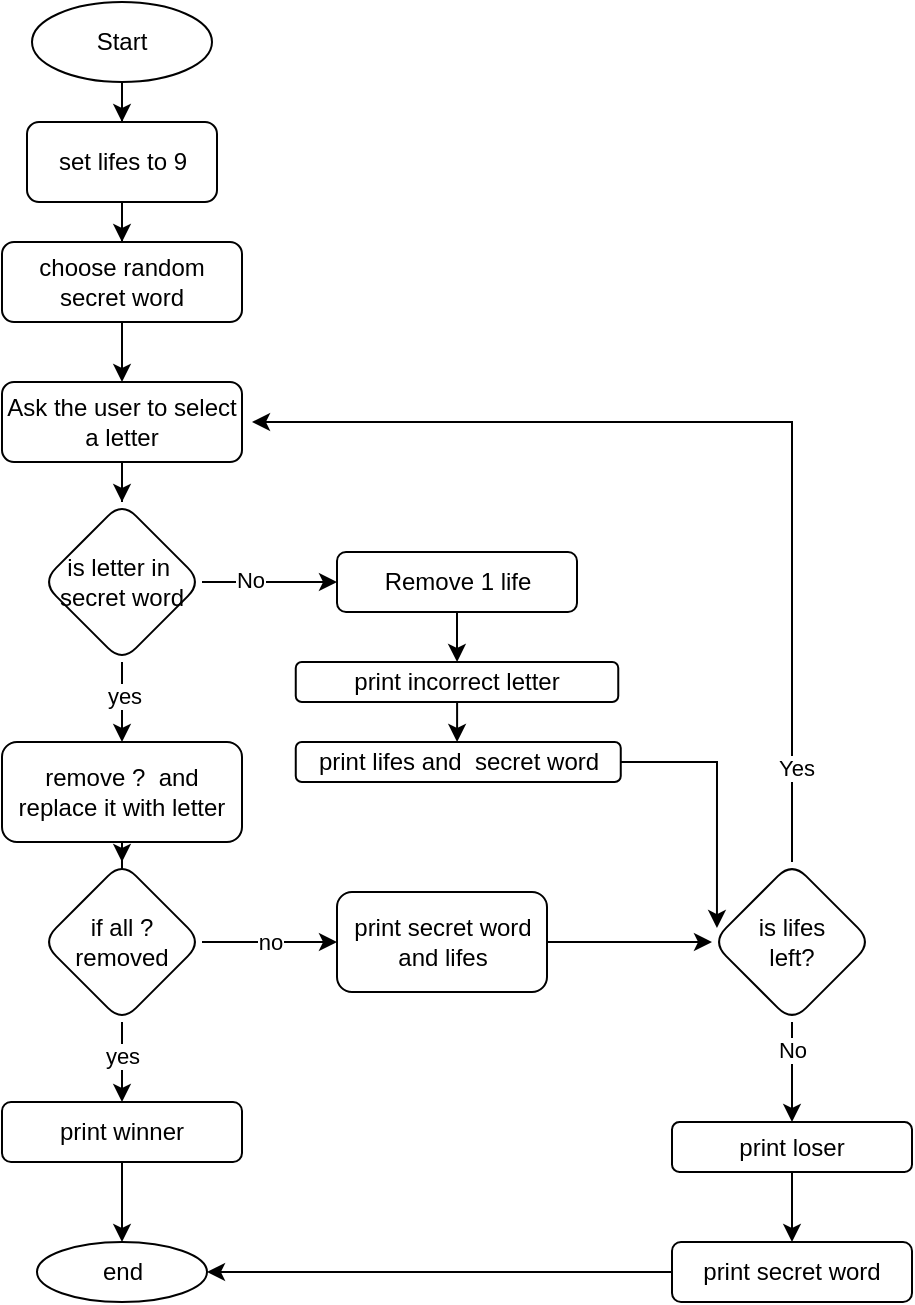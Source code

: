 <mxfile version="18.0.1" type="device"><diagram id="C5RBs43oDa-KdzZeNtuy" name="Page-1"><mxGraphModel dx="1720" dy="1151" grid="1" gridSize="10" guides="1" tooltips="1" connect="1" arrows="1" fold="1" page="1" pageScale="1" pageWidth="827" pageHeight="1169" math="0" shadow="0"><root><mxCell id="WIyWlLk6GJQsqaUBKTNV-0"/><mxCell id="WIyWlLk6GJQsqaUBKTNV-1" parent="WIyWlLk6GJQsqaUBKTNV-0"/><mxCell id="fChVV_dcmJsp1G1CorFX-3" value="" style="edgeStyle=orthogonalEdgeStyle;rounded=0;orthogonalLoop=1;jettySize=auto;html=1;" edge="1" parent="WIyWlLk6GJQsqaUBKTNV-1" source="fChVV_dcmJsp1G1CorFX-0" target="fChVV_dcmJsp1G1CorFX-2"><mxGeometry relative="1" as="geometry"/></mxCell><mxCell id="fChVV_dcmJsp1G1CorFX-0" value="Start" style="ellipse;whiteSpace=wrap;html=1;rounded=1;glass=0;strokeWidth=1;shadow=0;" vertex="1" parent="WIyWlLk6GJQsqaUBKTNV-1"><mxGeometry x="265" y="140" width="90" height="40" as="geometry"/></mxCell><mxCell id="fChVV_dcmJsp1G1CorFX-5" value="" style="edgeStyle=orthogonalEdgeStyle;rounded=0;orthogonalLoop=1;jettySize=auto;html=1;" edge="1" parent="WIyWlLk6GJQsqaUBKTNV-1" source="fChVV_dcmJsp1G1CorFX-2" target="fChVV_dcmJsp1G1CorFX-4"><mxGeometry relative="1" as="geometry"/></mxCell><mxCell id="fChVV_dcmJsp1G1CorFX-2" value="set lifes to 9" style="whiteSpace=wrap;html=1;rounded=1;glass=0;strokeWidth=1;shadow=0;" vertex="1" parent="WIyWlLk6GJQsqaUBKTNV-1"><mxGeometry x="262.5" y="200" width="95" height="40" as="geometry"/></mxCell><mxCell id="fChVV_dcmJsp1G1CorFX-7" value="" style="edgeStyle=orthogonalEdgeStyle;rounded=0;orthogonalLoop=1;jettySize=auto;html=1;" edge="1" parent="WIyWlLk6GJQsqaUBKTNV-1" source="fChVV_dcmJsp1G1CorFX-4" target="fChVV_dcmJsp1G1CorFX-6"><mxGeometry relative="1" as="geometry"/></mxCell><mxCell id="fChVV_dcmJsp1G1CorFX-4" value="choose random secret word" style="whiteSpace=wrap;html=1;rounded=1;glass=0;strokeWidth=1;shadow=0;" vertex="1" parent="WIyWlLk6GJQsqaUBKTNV-1"><mxGeometry x="250" y="260" width="120" height="40" as="geometry"/></mxCell><mxCell id="fChVV_dcmJsp1G1CorFX-9" value="" style="edgeStyle=orthogonalEdgeStyle;rounded=0;orthogonalLoop=1;jettySize=auto;html=1;" edge="1" parent="WIyWlLk6GJQsqaUBKTNV-1" source="fChVV_dcmJsp1G1CorFX-6" target="fChVV_dcmJsp1G1CorFX-8"><mxGeometry relative="1" as="geometry"/></mxCell><mxCell id="fChVV_dcmJsp1G1CorFX-6" value="Ask the user to select a letter" style="whiteSpace=wrap;html=1;rounded=1;glass=0;strokeWidth=1;shadow=0;" vertex="1" parent="WIyWlLk6GJQsqaUBKTNV-1"><mxGeometry x="250" y="330" width="120" height="40" as="geometry"/></mxCell><mxCell id="fChVV_dcmJsp1G1CorFX-11" value="" style="edgeStyle=orthogonalEdgeStyle;rounded=0;orthogonalLoop=1;jettySize=auto;html=1;" edge="1" parent="WIyWlLk6GJQsqaUBKTNV-1" source="fChVV_dcmJsp1G1CorFX-8" target="fChVV_dcmJsp1G1CorFX-10"><mxGeometry relative="1" as="geometry"/></mxCell><mxCell id="fChVV_dcmJsp1G1CorFX-22" value="yes" style="edgeLabel;html=1;align=center;verticalAlign=middle;resizable=0;points=[];" vertex="1" connectable="0" parent="fChVV_dcmJsp1G1CorFX-11"><mxGeometry x="-0.14" y="1" relative="1" as="geometry"><mxPoint as="offset"/></mxGeometry></mxCell><mxCell id="fChVV_dcmJsp1G1CorFX-28" value="" style="edgeStyle=orthogonalEdgeStyle;rounded=0;orthogonalLoop=1;jettySize=auto;html=1;" edge="1" parent="WIyWlLk6GJQsqaUBKTNV-1" source="fChVV_dcmJsp1G1CorFX-8" target="fChVV_dcmJsp1G1CorFX-27"><mxGeometry relative="1" as="geometry"/></mxCell><mxCell id="fChVV_dcmJsp1G1CorFX-38" value="No" style="edgeLabel;html=1;align=center;verticalAlign=middle;resizable=0;points=[];" vertex="1" connectable="0" parent="fChVV_dcmJsp1G1CorFX-28"><mxGeometry x="-0.317" y="1" relative="1" as="geometry"><mxPoint x="1" as="offset"/></mxGeometry></mxCell><mxCell id="fChVV_dcmJsp1G1CorFX-8" value="is letter in&amp;nbsp; secret word" style="rhombus;whiteSpace=wrap;html=1;rounded=1;glass=0;strokeWidth=1;shadow=0;" vertex="1" parent="WIyWlLk6GJQsqaUBKTNV-1"><mxGeometry x="270" y="390" width="80" height="80" as="geometry"/></mxCell><mxCell id="fChVV_dcmJsp1G1CorFX-13" value="" style="edgeStyle=orthogonalEdgeStyle;rounded=0;orthogonalLoop=1;jettySize=auto;html=1;" edge="1" parent="WIyWlLk6GJQsqaUBKTNV-1" source="fChVV_dcmJsp1G1CorFX-10" target="fChVV_dcmJsp1G1CorFX-12"><mxGeometry relative="1" as="geometry"/></mxCell><mxCell id="fChVV_dcmJsp1G1CorFX-10" value="remove ?&amp;nbsp; and replace it with letter" style="whiteSpace=wrap;html=1;rounded=1;glass=0;strokeWidth=1;shadow=0;" vertex="1" parent="WIyWlLk6GJQsqaUBKTNV-1"><mxGeometry x="250" y="510" width="120" height="50" as="geometry"/></mxCell><mxCell id="fChVV_dcmJsp1G1CorFX-15" value="" style="edgeStyle=orthogonalEdgeStyle;rounded=0;orthogonalLoop=1;jettySize=auto;html=1;" edge="1" parent="WIyWlLk6GJQsqaUBKTNV-1" source="fChVV_dcmJsp1G1CorFX-12" target="fChVV_dcmJsp1G1CorFX-14"><mxGeometry relative="1" as="geometry"/></mxCell><mxCell id="fChVV_dcmJsp1G1CorFX-20" value="yes" style="edgeLabel;html=1;align=center;verticalAlign=middle;resizable=0;points=[];" vertex="1" connectable="0" parent="fChVV_dcmJsp1G1CorFX-15"><mxGeometry x="-0.15" relative="1" as="geometry"><mxPoint as="offset"/></mxGeometry></mxCell><mxCell id="fChVV_dcmJsp1G1CorFX-34" value="no" style="edgeStyle=orthogonalEdgeStyle;rounded=0;orthogonalLoop=1;jettySize=auto;html=1;" edge="1" parent="WIyWlLk6GJQsqaUBKTNV-1" source="fChVV_dcmJsp1G1CorFX-12" target="fChVV_dcmJsp1G1CorFX-33"><mxGeometry relative="1" as="geometry"/></mxCell><mxCell id="fChVV_dcmJsp1G1CorFX-12" value="if all ? removed" style="rhombus;whiteSpace=wrap;html=1;rounded=1;glass=0;strokeWidth=1;shadow=0;" vertex="1" parent="WIyWlLk6GJQsqaUBKTNV-1"><mxGeometry x="270" y="570" width="80" height="80" as="geometry"/></mxCell><mxCell id="fChVV_dcmJsp1G1CorFX-17" value="" style="edgeStyle=orthogonalEdgeStyle;rounded=0;orthogonalLoop=1;jettySize=auto;html=1;" edge="1" parent="WIyWlLk6GJQsqaUBKTNV-1" source="fChVV_dcmJsp1G1CorFX-14" target="fChVV_dcmJsp1G1CorFX-16"><mxGeometry relative="1" as="geometry"/></mxCell><mxCell id="fChVV_dcmJsp1G1CorFX-14" value="print winner" style="whiteSpace=wrap;html=1;rounded=1;glass=0;strokeWidth=1;shadow=0;" vertex="1" parent="WIyWlLk6GJQsqaUBKTNV-1"><mxGeometry x="250" y="690" width="120" height="30" as="geometry"/></mxCell><mxCell id="fChVV_dcmJsp1G1CorFX-16" value="end" style="ellipse;whiteSpace=wrap;html=1;rounded=1;glass=0;strokeWidth=1;shadow=0;" vertex="1" parent="WIyWlLk6GJQsqaUBKTNV-1"><mxGeometry x="267.5" y="760" width="85" height="30" as="geometry"/></mxCell><mxCell id="fChVV_dcmJsp1G1CorFX-30" value="" style="edgeStyle=orthogonalEdgeStyle;rounded=0;orthogonalLoop=1;jettySize=auto;html=1;" edge="1" parent="WIyWlLk6GJQsqaUBKTNV-1" source="fChVV_dcmJsp1G1CorFX-27" target="fChVV_dcmJsp1G1CorFX-29"><mxGeometry relative="1" as="geometry"/></mxCell><mxCell id="fChVV_dcmJsp1G1CorFX-27" value="Remove 1 life" style="whiteSpace=wrap;html=1;rounded=1;glass=0;strokeWidth=1;shadow=0;" vertex="1" parent="WIyWlLk6GJQsqaUBKTNV-1"><mxGeometry x="417.5" y="415" width="120" height="30" as="geometry"/></mxCell><mxCell id="fChVV_dcmJsp1G1CorFX-32" value="" style="edgeStyle=orthogonalEdgeStyle;rounded=0;orthogonalLoop=1;jettySize=auto;html=1;" edge="1" parent="WIyWlLk6GJQsqaUBKTNV-1" source="fChVV_dcmJsp1G1CorFX-29" target="fChVV_dcmJsp1G1CorFX-31"><mxGeometry relative="1" as="geometry"/></mxCell><mxCell id="fChVV_dcmJsp1G1CorFX-29" value="print incorrect letter" style="whiteSpace=wrap;html=1;rounded=1;glass=0;strokeWidth=1;shadow=0;" vertex="1" parent="WIyWlLk6GJQsqaUBKTNV-1"><mxGeometry x="396.88" y="470" width="161.25" height="20" as="geometry"/></mxCell><mxCell id="fChVV_dcmJsp1G1CorFX-63" style="edgeStyle=orthogonalEdgeStyle;rounded=0;orthogonalLoop=1;jettySize=auto;html=1;entryX=0.031;entryY=0.413;entryDx=0;entryDy=0;entryPerimeter=0;" edge="1" parent="WIyWlLk6GJQsqaUBKTNV-1" source="fChVV_dcmJsp1G1CorFX-31" target="fChVV_dcmJsp1G1CorFX-35"><mxGeometry relative="1" as="geometry"/></mxCell><mxCell id="fChVV_dcmJsp1G1CorFX-31" value="print lifes and&amp;nbsp; secret word" style="whiteSpace=wrap;html=1;rounded=1;glass=0;strokeWidth=1;shadow=0;" vertex="1" parent="WIyWlLk6GJQsqaUBKTNV-1"><mxGeometry x="396.88" y="510" width="162.5" height="20" as="geometry"/></mxCell><mxCell id="fChVV_dcmJsp1G1CorFX-36" value="" style="edgeStyle=orthogonalEdgeStyle;rounded=0;orthogonalLoop=1;jettySize=auto;html=1;" edge="1" parent="WIyWlLk6GJQsqaUBKTNV-1" source="fChVV_dcmJsp1G1CorFX-33" target="fChVV_dcmJsp1G1CorFX-35"><mxGeometry relative="1" as="geometry"/></mxCell><mxCell id="fChVV_dcmJsp1G1CorFX-33" value="print secret word and lifes" style="whiteSpace=wrap;html=1;rounded=1;glass=0;strokeWidth=1;shadow=0;" vertex="1" parent="WIyWlLk6GJQsqaUBKTNV-1"><mxGeometry x="417.5" y="585" width="105" height="50" as="geometry"/></mxCell><mxCell id="fChVV_dcmJsp1G1CorFX-48" value="" style="edgeStyle=orthogonalEdgeStyle;rounded=0;orthogonalLoop=1;jettySize=auto;html=1;" edge="1" parent="WIyWlLk6GJQsqaUBKTNV-1" source="fChVV_dcmJsp1G1CorFX-35" target="fChVV_dcmJsp1G1CorFX-47"><mxGeometry relative="1" as="geometry"/></mxCell><mxCell id="fChVV_dcmJsp1G1CorFX-61" value="No" style="edgeLabel;html=1;align=center;verticalAlign=middle;resizable=0;points=[];" vertex="1" connectable="0" parent="fChVV_dcmJsp1G1CorFX-48"><mxGeometry x="-0.442" relative="1" as="geometry"><mxPoint as="offset"/></mxGeometry></mxCell><mxCell id="fChVV_dcmJsp1G1CorFX-59" style="edgeStyle=orthogonalEdgeStyle;rounded=0;orthogonalLoop=1;jettySize=auto;html=1;" edge="1" parent="WIyWlLk6GJQsqaUBKTNV-1" source="fChVV_dcmJsp1G1CorFX-35"><mxGeometry relative="1" as="geometry"><mxPoint x="375" y="350" as="targetPoint"/><Array as="points"><mxPoint x="645" y="350"/></Array></mxGeometry></mxCell><mxCell id="fChVV_dcmJsp1G1CorFX-60" value="Yes" style="edgeLabel;html=1;align=center;verticalAlign=middle;resizable=0;points=[];" vertex="1" connectable="0" parent="fChVV_dcmJsp1G1CorFX-59"><mxGeometry x="-0.808" y="-1" relative="1" as="geometry"><mxPoint x="1" as="offset"/></mxGeometry></mxCell><mxCell id="fChVV_dcmJsp1G1CorFX-35" value="is lifes&lt;br&gt;left?" style="rhombus;whiteSpace=wrap;html=1;rounded=1;glass=0;strokeWidth=1;shadow=0;" vertex="1" parent="WIyWlLk6GJQsqaUBKTNV-1"><mxGeometry x="605" y="570" width="80" height="80" as="geometry"/></mxCell><mxCell id="fChVV_dcmJsp1G1CorFX-50" value="" style="edgeStyle=orthogonalEdgeStyle;rounded=0;orthogonalLoop=1;jettySize=auto;html=1;" edge="1" parent="WIyWlLk6GJQsqaUBKTNV-1" source="fChVV_dcmJsp1G1CorFX-47" target="fChVV_dcmJsp1G1CorFX-49"><mxGeometry relative="1" as="geometry"/></mxCell><mxCell id="fChVV_dcmJsp1G1CorFX-47" value="print loser" style="whiteSpace=wrap;html=1;rounded=1;glass=0;strokeWidth=1;shadow=0;" vertex="1" parent="WIyWlLk6GJQsqaUBKTNV-1"><mxGeometry x="585" y="700" width="120" height="25" as="geometry"/></mxCell><mxCell id="fChVV_dcmJsp1G1CorFX-62" style="edgeStyle=orthogonalEdgeStyle;rounded=0;orthogonalLoop=1;jettySize=auto;html=1;entryX=1;entryY=0.5;entryDx=0;entryDy=0;" edge="1" parent="WIyWlLk6GJQsqaUBKTNV-1" source="fChVV_dcmJsp1G1CorFX-49" target="fChVV_dcmJsp1G1CorFX-16"><mxGeometry relative="1" as="geometry"/></mxCell><mxCell id="fChVV_dcmJsp1G1CorFX-49" value="print secret word" style="whiteSpace=wrap;html=1;rounded=1;glass=0;strokeWidth=1;shadow=0;" vertex="1" parent="WIyWlLk6GJQsqaUBKTNV-1"><mxGeometry x="585" y="760" width="120" height="30" as="geometry"/></mxCell></root></mxGraphModel></diagram></mxfile>